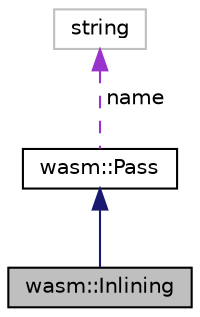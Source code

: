 digraph "wasm::Inlining"
{
  edge [fontname="Helvetica",fontsize="10",labelfontname="Helvetica",labelfontsize="10"];
  node [fontname="Helvetica",fontsize="10",shape=record];
  Node2 [label="wasm::Inlining",height=0.2,width=0.4,color="black", fillcolor="grey75", style="filled", fontcolor="black"];
  Node3 -> Node2 [dir="back",color="midnightblue",fontsize="10",style="solid"];
  Node3 [label="wasm::Pass",height=0.2,width=0.4,color="black", fillcolor="white", style="filled",URL="$classwasm_1_1_pass.html"];
  Node4 -> Node3 [dir="back",color="darkorchid3",fontsize="10",style="dashed",label=" name" ];
  Node4 [label="string",height=0.2,width=0.4,color="grey75", fillcolor="white", style="filled"];
}
